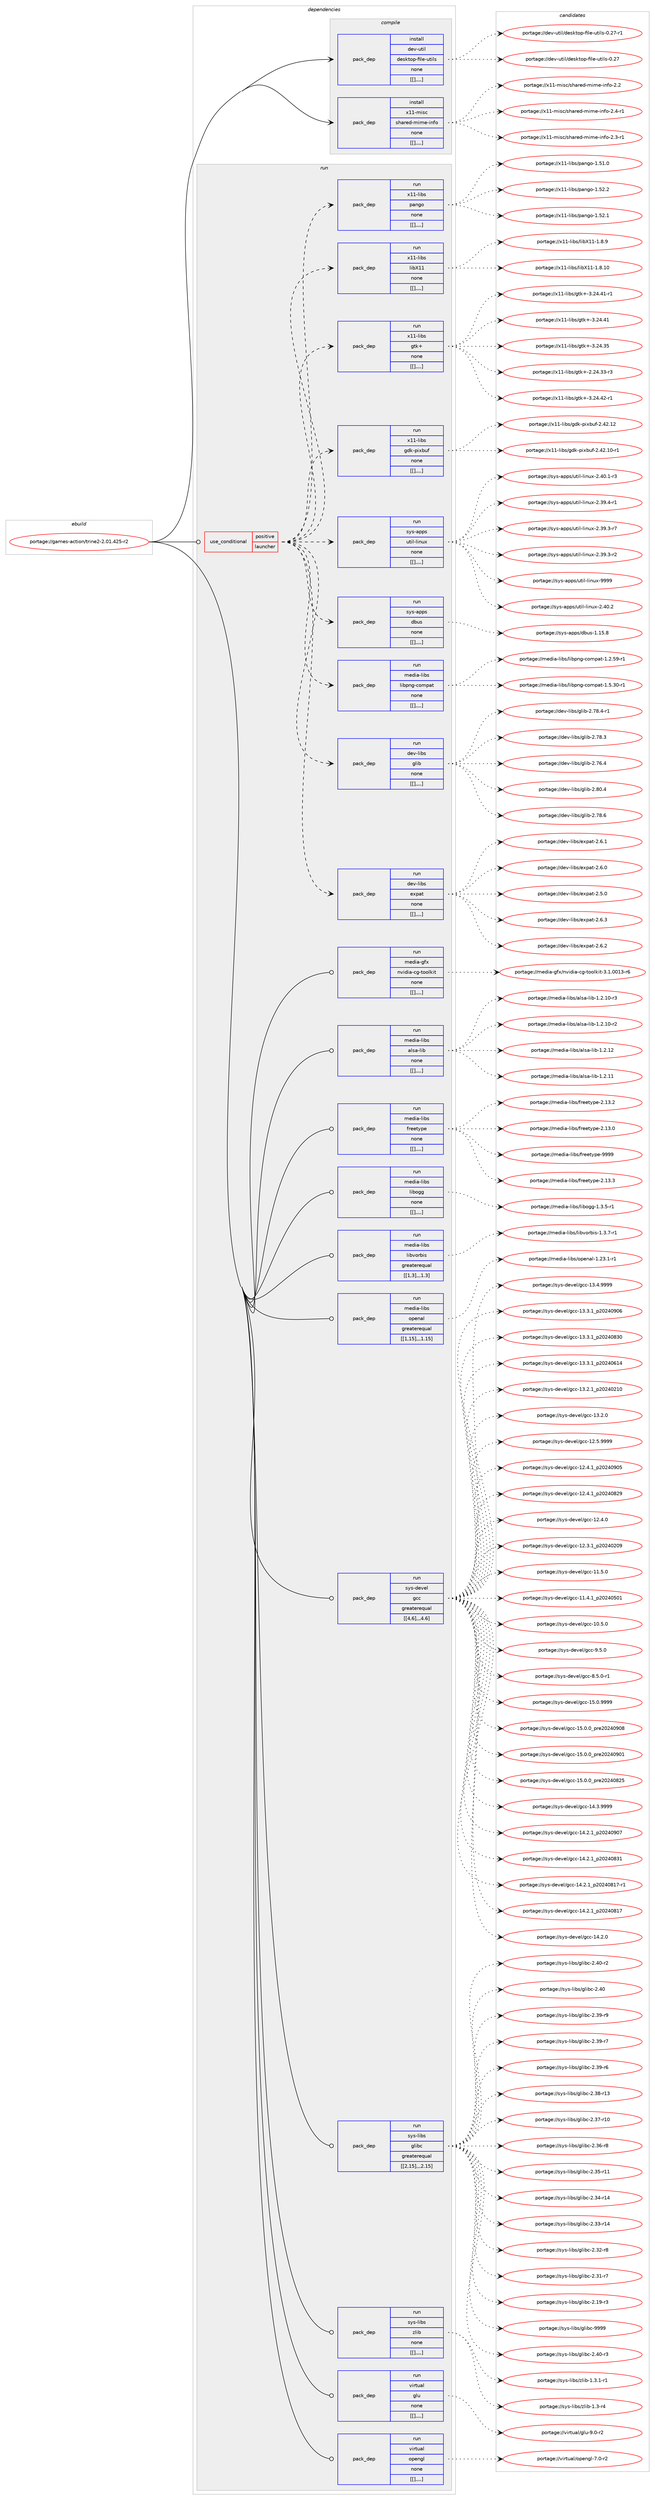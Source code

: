 digraph prolog {

# *************
# Graph options
# *************

newrank=true;
concentrate=true;
compound=true;
graph [rankdir=LR,fontname=Helvetica,fontsize=10,ranksep=1.5];#, ranksep=2.5, nodesep=0.2];
edge  [arrowhead=vee];
node  [fontname=Helvetica,fontsize=10];

# **********
# The ebuild
# **********

subgraph cluster_leftcol {
color=gray;
label=<<i>ebuild</i>>;
id [label="portage://games-action/trine2-2.01.425-r2", color=red, width=4, href="../games-action/trine2-2.01.425-r2.svg"];
}

# ****************
# The dependencies
# ****************

subgraph cluster_midcol {
color=gray;
label=<<i>dependencies</i>>;
subgraph cluster_compile {
fillcolor="#eeeeee";
style=filled;
label=<<i>compile</i>>;
subgraph pack162180 {
dependency228425 [label=<<TABLE BORDER="0" CELLBORDER="1" CELLSPACING="0" CELLPADDING="4" WIDTH="220"><TR><TD ROWSPAN="6" CELLPADDING="30">pack_dep</TD></TR><TR><TD WIDTH="110">install</TD></TR><TR><TD>dev-util</TD></TR><TR><TD>desktop-file-utils</TD></TR><TR><TD>none</TD></TR><TR><TD>[[],,,,]</TD></TR></TABLE>>, shape=none, color=blue];
}
id:e -> dependency228425:w [weight=20,style="solid",arrowhead="vee"];
subgraph pack162181 {
dependency228426 [label=<<TABLE BORDER="0" CELLBORDER="1" CELLSPACING="0" CELLPADDING="4" WIDTH="220"><TR><TD ROWSPAN="6" CELLPADDING="30">pack_dep</TD></TR><TR><TD WIDTH="110">install</TD></TR><TR><TD>x11-misc</TD></TR><TR><TD>shared-mime-info</TD></TR><TR><TD>none</TD></TR><TR><TD>[[],,,,]</TD></TR></TABLE>>, shape=none, color=blue];
}
id:e -> dependency228426:w [weight=20,style="solid",arrowhead="vee"];
}
subgraph cluster_compileandrun {
fillcolor="#eeeeee";
style=filled;
label=<<i>compile and run</i>>;
}
subgraph cluster_run {
fillcolor="#eeeeee";
style=filled;
label=<<i>run</i>>;
subgraph cond64773 {
dependency228427 [label=<<TABLE BORDER="0" CELLBORDER="1" CELLSPACING="0" CELLPADDING="4"><TR><TD ROWSPAN="3" CELLPADDING="10">use_conditional</TD></TR><TR><TD>positive</TD></TR><TR><TD>launcher</TD></TR></TABLE>>, shape=none, color=red];
subgraph pack162182 {
dependency228428 [label=<<TABLE BORDER="0" CELLBORDER="1" CELLSPACING="0" CELLPADDING="4" WIDTH="220"><TR><TD ROWSPAN="6" CELLPADDING="30">pack_dep</TD></TR><TR><TD WIDTH="110">run</TD></TR><TR><TD>dev-libs</TD></TR><TR><TD>expat</TD></TR><TR><TD>none</TD></TR><TR><TD>[[],,,,]</TD></TR></TABLE>>, shape=none, color=blue];
}
dependency228427:e -> dependency228428:w [weight=20,style="dashed",arrowhead="vee"];
subgraph pack162183 {
dependency228429 [label=<<TABLE BORDER="0" CELLBORDER="1" CELLSPACING="0" CELLPADDING="4" WIDTH="220"><TR><TD ROWSPAN="6" CELLPADDING="30">pack_dep</TD></TR><TR><TD WIDTH="110">run</TD></TR><TR><TD>dev-libs</TD></TR><TR><TD>glib</TD></TR><TR><TD>none</TD></TR><TR><TD>[[],,,,]</TD></TR></TABLE>>, shape=none, color=blue];
}
dependency228427:e -> dependency228429:w [weight=20,style="dashed",arrowhead="vee"];
subgraph pack162184 {
dependency228430 [label=<<TABLE BORDER="0" CELLBORDER="1" CELLSPACING="0" CELLPADDING="4" WIDTH="220"><TR><TD ROWSPAN="6" CELLPADDING="30">pack_dep</TD></TR><TR><TD WIDTH="110">run</TD></TR><TR><TD>media-libs</TD></TR><TR><TD>libpng-compat</TD></TR><TR><TD>none</TD></TR><TR><TD>[[],,,,]</TD></TR></TABLE>>, shape=none, color=blue];
}
dependency228427:e -> dependency228430:w [weight=20,style="dashed",arrowhead="vee"];
subgraph pack162185 {
dependency228431 [label=<<TABLE BORDER="0" CELLBORDER="1" CELLSPACING="0" CELLPADDING="4" WIDTH="220"><TR><TD ROWSPAN="6" CELLPADDING="30">pack_dep</TD></TR><TR><TD WIDTH="110">run</TD></TR><TR><TD>sys-apps</TD></TR><TR><TD>dbus</TD></TR><TR><TD>none</TD></TR><TR><TD>[[],,,,]</TD></TR></TABLE>>, shape=none, color=blue];
}
dependency228427:e -> dependency228431:w [weight=20,style="dashed",arrowhead="vee"];
subgraph pack162186 {
dependency228432 [label=<<TABLE BORDER="0" CELLBORDER="1" CELLSPACING="0" CELLPADDING="4" WIDTH="220"><TR><TD ROWSPAN="6" CELLPADDING="30">pack_dep</TD></TR><TR><TD WIDTH="110">run</TD></TR><TR><TD>sys-apps</TD></TR><TR><TD>util-linux</TD></TR><TR><TD>none</TD></TR><TR><TD>[[],,,,]</TD></TR></TABLE>>, shape=none, color=blue];
}
dependency228427:e -> dependency228432:w [weight=20,style="dashed",arrowhead="vee"];
subgraph pack162187 {
dependency228433 [label=<<TABLE BORDER="0" CELLBORDER="1" CELLSPACING="0" CELLPADDING="4" WIDTH="220"><TR><TD ROWSPAN="6" CELLPADDING="30">pack_dep</TD></TR><TR><TD WIDTH="110">run</TD></TR><TR><TD>x11-libs</TD></TR><TR><TD>gdk-pixbuf</TD></TR><TR><TD>none</TD></TR><TR><TD>[[],,,,]</TD></TR></TABLE>>, shape=none, color=blue];
}
dependency228427:e -> dependency228433:w [weight=20,style="dashed",arrowhead="vee"];
subgraph pack162188 {
dependency228434 [label=<<TABLE BORDER="0" CELLBORDER="1" CELLSPACING="0" CELLPADDING="4" WIDTH="220"><TR><TD ROWSPAN="6" CELLPADDING="30">pack_dep</TD></TR><TR><TD WIDTH="110">run</TD></TR><TR><TD>x11-libs</TD></TR><TR><TD>gtk+</TD></TR><TR><TD>none</TD></TR><TR><TD>[[],,,,]</TD></TR></TABLE>>, shape=none, color=blue];
}
dependency228427:e -> dependency228434:w [weight=20,style="dashed",arrowhead="vee"];
subgraph pack162189 {
dependency228435 [label=<<TABLE BORDER="0" CELLBORDER="1" CELLSPACING="0" CELLPADDING="4" WIDTH="220"><TR><TD ROWSPAN="6" CELLPADDING="30">pack_dep</TD></TR><TR><TD WIDTH="110">run</TD></TR><TR><TD>x11-libs</TD></TR><TR><TD>libX11</TD></TR><TR><TD>none</TD></TR><TR><TD>[[],,,,]</TD></TR></TABLE>>, shape=none, color=blue];
}
dependency228427:e -> dependency228435:w [weight=20,style="dashed",arrowhead="vee"];
subgraph pack162190 {
dependency228436 [label=<<TABLE BORDER="0" CELLBORDER="1" CELLSPACING="0" CELLPADDING="4" WIDTH="220"><TR><TD ROWSPAN="6" CELLPADDING="30">pack_dep</TD></TR><TR><TD WIDTH="110">run</TD></TR><TR><TD>x11-libs</TD></TR><TR><TD>pango</TD></TR><TR><TD>none</TD></TR><TR><TD>[[],,,,]</TD></TR></TABLE>>, shape=none, color=blue];
}
dependency228427:e -> dependency228436:w [weight=20,style="dashed",arrowhead="vee"];
}
id:e -> dependency228427:w [weight=20,style="solid",arrowhead="odot"];
subgraph pack162191 {
dependency228437 [label=<<TABLE BORDER="0" CELLBORDER="1" CELLSPACING="0" CELLPADDING="4" WIDTH="220"><TR><TD ROWSPAN="6" CELLPADDING="30">pack_dep</TD></TR><TR><TD WIDTH="110">run</TD></TR><TR><TD>media-gfx</TD></TR><TR><TD>nvidia-cg-toolkit</TD></TR><TR><TD>none</TD></TR><TR><TD>[[],,,,]</TD></TR></TABLE>>, shape=none, color=blue];
}
id:e -> dependency228437:w [weight=20,style="solid",arrowhead="odot"];
subgraph pack162192 {
dependency228438 [label=<<TABLE BORDER="0" CELLBORDER="1" CELLSPACING="0" CELLPADDING="4" WIDTH="220"><TR><TD ROWSPAN="6" CELLPADDING="30">pack_dep</TD></TR><TR><TD WIDTH="110">run</TD></TR><TR><TD>media-libs</TD></TR><TR><TD>alsa-lib</TD></TR><TR><TD>none</TD></TR><TR><TD>[[],,,,]</TD></TR></TABLE>>, shape=none, color=blue];
}
id:e -> dependency228438:w [weight=20,style="solid",arrowhead="odot"];
subgraph pack162193 {
dependency228439 [label=<<TABLE BORDER="0" CELLBORDER="1" CELLSPACING="0" CELLPADDING="4" WIDTH="220"><TR><TD ROWSPAN="6" CELLPADDING="30">pack_dep</TD></TR><TR><TD WIDTH="110">run</TD></TR><TR><TD>media-libs</TD></TR><TR><TD>freetype</TD></TR><TR><TD>none</TD></TR><TR><TD>[[],,,,]</TD></TR></TABLE>>, shape=none, color=blue];
}
id:e -> dependency228439:w [weight=20,style="solid",arrowhead="odot"];
subgraph pack162194 {
dependency228440 [label=<<TABLE BORDER="0" CELLBORDER="1" CELLSPACING="0" CELLPADDING="4" WIDTH="220"><TR><TD ROWSPAN="6" CELLPADDING="30">pack_dep</TD></TR><TR><TD WIDTH="110">run</TD></TR><TR><TD>media-libs</TD></TR><TR><TD>libogg</TD></TR><TR><TD>none</TD></TR><TR><TD>[[],,,,]</TD></TR></TABLE>>, shape=none, color=blue];
}
id:e -> dependency228440:w [weight=20,style="solid",arrowhead="odot"];
subgraph pack162195 {
dependency228441 [label=<<TABLE BORDER="0" CELLBORDER="1" CELLSPACING="0" CELLPADDING="4" WIDTH="220"><TR><TD ROWSPAN="6" CELLPADDING="30">pack_dep</TD></TR><TR><TD WIDTH="110">run</TD></TR><TR><TD>media-libs</TD></TR><TR><TD>libvorbis</TD></TR><TR><TD>greaterequal</TD></TR><TR><TD>[[1,3],,,1.3]</TD></TR></TABLE>>, shape=none, color=blue];
}
id:e -> dependency228441:w [weight=20,style="solid",arrowhead="odot"];
subgraph pack162196 {
dependency228442 [label=<<TABLE BORDER="0" CELLBORDER="1" CELLSPACING="0" CELLPADDING="4" WIDTH="220"><TR><TD ROWSPAN="6" CELLPADDING="30">pack_dep</TD></TR><TR><TD WIDTH="110">run</TD></TR><TR><TD>media-libs</TD></TR><TR><TD>openal</TD></TR><TR><TD>greaterequal</TD></TR><TR><TD>[[1,15],,,1.15]</TD></TR></TABLE>>, shape=none, color=blue];
}
id:e -> dependency228442:w [weight=20,style="solid",arrowhead="odot"];
subgraph pack162197 {
dependency228443 [label=<<TABLE BORDER="0" CELLBORDER="1" CELLSPACING="0" CELLPADDING="4" WIDTH="220"><TR><TD ROWSPAN="6" CELLPADDING="30">pack_dep</TD></TR><TR><TD WIDTH="110">run</TD></TR><TR><TD>sys-devel</TD></TR><TR><TD>gcc</TD></TR><TR><TD>greaterequal</TD></TR><TR><TD>[[4,6],,,4.6]</TD></TR></TABLE>>, shape=none, color=blue];
}
id:e -> dependency228443:w [weight=20,style="solid",arrowhead="odot"];
subgraph pack162198 {
dependency228444 [label=<<TABLE BORDER="0" CELLBORDER="1" CELLSPACING="0" CELLPADDING="4" WIDTH="220"><TR><TD ROWSPAN="6" CELLPADDING="30">pack_dep</TD></TR><TR><TD WIDTH="110">run</TD></TR><TR><TD>sys-libs</TD></TR><TR><TD>glibc</TD></TR><TR><TD>greaterequal</TD></TR><TR><TD>[[2,15],,,2.15]</TD></TR></TABLE>>, shape=none, color=blue];
}
id:e -> dependency228444:w [weight=20,style="solid",arrowhead="odot"];
subgraph pack162199 {
dependency228445 [label=<<TABLE BORDER="0" CELLBORDER="1" CELLSPACING="0" CELLPADDING="4" WIDTH="220"><TR><TD ROWSPAN="6" CELLPADDING="30">pack_dep</TD></TR><TR><TD WIDTH="110">run</TD></TR><TR><TD>sys-libs</TD></TR><TR><TD>zlib</TD></TR><TR><TD>none</TD></TR><TR><TD>[[],,,,]</TD></TR></TABLE>>, shape=none, color=blue];
}
id:e -> dependency228445:w [weight=20,style="solid",arrowhead="odot"];
subgraph pack162200 {
dependency228446 [label=<<TABLE BORDER="0" CELLBORDER="1" CELLSPACING="0" CELLPADDING="4" WIDTH="220"><TR><TD ROWSPAN="6" CELLPADDING="30">pack_dep</TD></TR><TR><TD WIDTH="110">run</TD></TR><TR><TD>virtual</TD></TR><TR><TD>glu</TD></TR><TR><TD>none</TD></TR><TR><TD>[[],,,,]</TD></TR></TABLE>>, shape=none, color=blue];
}
id:e -> dependency228446:w [weight=20,style="solid",arrowhead="odot"];
subgraph pack162201 {
dependency228447 [label=<<TABLE BORDER="0" CELLBORDER="1" CELLSPACING="0" CELLPADDING="4" WIDTH="220"><TR><TD ROWSPAN="6" CELLPADDING="30">pack_dep</TD></TR><TR><TD WIDTH="110">run</TD></TR><TR><TD>virtual</TD></TR><TR><TD>opengl</TD></TR><TR><TD>none</TD></TR><TR><TD>[[],,,,]</TD></TR></TABLE>>, shape=none, color=blue];
}
id:e -> dependency228447:w [weight=20,style="solid",arrowhead="odot"];
}
}

# **************
# The candidates
# **************

subgraph cluster_choices {
rank=same;
color=gray;
label=<<i>candidates</i>>;

subgraph choice162180 {
color=black;
nodesep=1;
choice1001011184511711610510847100101115107116111112451021051081014511711610510811545484650554511449 [label="portage://dev-util/desktop-file-utils-0.27-r1", color=red, width=4,href="../dev-util/desktop-file-utils-0.27-r1.svg"];
choice100101118451171161051084710010111510711611111245102105108101451171161051081154548465055 [label="portage://dev-util/desktop-file-utils-0.27", color=red, width=4,href="../dev-util/desktop-file-utils-0.27.svg"];
dependency228425:e -> choice1001011184511711610510847100101115107116111112451021051081014511711610510811545484650554511449:w [style=dotted,weight="100"];
dependency228425:e -> choice100101118451171161051084710010111510711611111245102105108101451171161051081154548465055:w [style=dotted,weight="100"];
}
subgraph choice162181 {
color=black;
nodesep=1;
choice1204949451091051159947115104971141011004510910510910145105110102111455046524511449 [label="portage://x11-misc/shared-mime-info-2.4-r1", color=red, width=4,href="../x11-misc/shared-mime-info-2.4-r1.svg"];
choice1204949451091051159947115104971141011004510910510910145105110102111455046514511449 [label="portage://x11-misc/shared-mime-info-2.3-r1", color=red, width=4,href="../x11-misc/shared-mime-info-2.3-r1.svg"];
choice120494945109105115994711510497114101100451091051091014510511010211145504650 [label="portage://x11-misc/shared-mime-info-2.2", color=red, width=4,href="../x11-misc/shared-mime-info-2.2.svg"];
dependency228426:e -> choice1204949451091051159947115104971141011004510910510910145105110102111455046524511449:w [style=dotted,weight="100"];
dependency228426:e -> choice1204949451091051159947115104971141011004510910510910145105110102111455046514511449:w [style=dotted,weight="100"];
dependency228426:e -> choice120494945109105115994711510497114101100451091051091014510511010211145504650:w [style=dotted,weight="100"];
}
subgraph choice162182 {
color=black;
nodesep=1;
choice10010111845108105981154710112011297116455046544651 [label="portage://dev-libs/expat-2.6.3", color=red, width=4,href="../dev-libs/expat-2.6.3.svg"];
choice10010111845108105981154710112011297116455046544650 [label="portage://dev-libs/expat-2.6.2", color=red, width=4,href="../dev-libs/expat-2.6.2.svg"];
choice10010111845108105981154710112011297116455046544649 [label="portage://dev-libs/expat-2.6.1", color=red, width=4,href="../dev-libs/expat-2.6.1.svg"];
choice10010111845108105981154710112011297116455046544648 [label="portage://dev-libs/expat-2.6.0", color=red, width=4,href="../dev-libs/expat-2.6.0.svg"];
choice10010111845108105981154710112011297116455046534648 [label="portage://dev-libs/expat-2.5.0", color=red, width=4,href="../dev-libs/expat-2.5.0.svg"];
dependency228428:e -> choice10010111845108105981154710112011297116455046544651:w [style=dotted,weight="100"];
dependency228428:e -> choice10010111845108105981154710112011297116455046544650:w [style=dotted,weight="100"];
dependency228428:e -> choice10010111845108105981154710112011297116455046544649:w [style=dotted,weight="100"];
dependency228428:e -> choice10010111845108105981154710112011297116455046544648:w [style=dotted,weight="100"];
dependency228428:e -> choice10010111845108105981154710112011297116455046534648:w [style=dotted,weight="100"];
}
subgraph choice162183 {
color=black;
nodesep=1;
choice1001011184510810598115471031081059845504656484652 [label="portage://dev-libs/glib-2.80.4", color=red, width=4,href="../dev-libs/glib-2.80.4.svg"];
choice1001011184510810598115471031081059845504655564654 [label="portage://dev-libs/glib-2.78.6", color=red, width=4,href="../dev-libs/glib-2.78.6.svg"];
choice10010111845108105981154710310810598455046555646524511449 [label="portage://dev-libs/glib-2.78.4-r1", color=red, width=4,href="../dev-libs/glib-2.78.4-r1.svg"];
choice1001011184510810598115471031081059845504655564651 [label="portage://dev-libs/glib-2.78.3", color=red, width=4,href="../dev-libs/glib-2.78.3.svg"];
choice1001011184510810598115471031081059845504655544652 [label="portage://dev-libs/glib-2.76.4", color=red, width=4,href="../dev-libs/glib-2.76.4.svg"];
dependency228429:e -> choice1001011184510810598115471031081059845504656484652:w [style=dotted,weight="100"];
dependency228429:e -> choice1001011184510810598115471031081059845504655564654:w [style=dotted,weight="100"];
dependency228429:e -> choice10010111845108105981154710310810598455046555646524511449:w [style=dotted,weight="100"];
dependency228429:e -> choice1001011184510810598115471031081059845504655564651:w [style=dotted,weight="100"];
dependency228429:e -> choice1001011184510810598115471031081059845504655544652:w [style=dotted,weight="100"];
}
subgraph choice162184 {
color=black;
nodesep=1;
choice1091011001059745108105981154710810598112110103459911110911297116454946534651484511449 [label="portage://media-libs/libpng-compat-1.5.30-r1", color=red, width=4,href="../media-libs/libpng-compat-1.5.30-r1.svg"];
choice1091011001059745108105981154710810598112110103459911110911297116454946504653574511449 [label="portage://media-libs/libpng-compat-1.2.59-r1", color=red, width=4,href="../media-libs/libpng-compat-1.2.59-r1.svg"];
dependency228430:e -> choice1091011001059745108105981154710810598112110103459911110911297116454946534651484511449:w [style=dotted,weight="100"];
dependency228430:e -> choice1091011001059745108105981154710810598112110103459911110911297116454946504653574511449:w [style=dotted,weight="100"];
}
subgraph choice162185 {
color=black;
nodesep=1;
choice1151211154597112112115471009811711545494649534656 [label="portage://sys-apps/dbus-1.15.8", color=red, width=4,href="../sys-apps/dbus-1.15.8.svg"];
dependency228431:e -> choice1151211154597112112115471009811711545494649534656:w [style=dotted,weight="100"];
}
subgraph choice162186 {
color=black;
nodesep=1;
choice115121115459711211211547117116105108451081051101171204557575757 [label="portage://sys-apps/util-linux-9999", color=red, width=4,href="../sys-apps/util-linux-9999.svg"];
choice1151211154597112112115471171161051084510810511011712045504652484650 [label="portage://sys-apps/util-linux-2.40.2", color=red, width=4,href="../sys-apps/util-linux-2.40.2.svg"];
choice11512111545971121121154711711610510845108105110117120455046524846494511451 [label="portage://sys-apps/util-linux-2.40.1-r3", color=red, width=4,href="../sys-apps/util-linux-2.40.1-r3.svg"];
choice11512111545971121121154711711610510845108105110117120455046515746524511449 [label="portage://sys-apps/util-linux-2.39.4-r1", color=red, width=4,href="../sys-apps/util-linux-2.39.4-r1.svg"];
choice11512111545971121121154711711610510845108105110117120455046515746514511455 [label="portage://sys-apps/util-linux-2.39.3-r7", color=red, width=4,href="../sys-apps/util-linux-2.39.3-r7.svg"];
choice11512111545971121121154711711610510845108105110117120455046515746514511450 [label="portage://sys-apps/util-linux-2.39.3-r2", color=red, width=4,href="../sys-apps/util-linux-2.39.3-r2.svg"];
dependency228432:e -> choice115121115459711211211547117116105108451081051101171204557575757:w [style=dotted,weight="100"];
dependency228432:e -> choice1151211154597112112115471171161051084510810511011712045504652484650:w [style=dotted,weight="100"];
dependency228432:e -> choice11512111545971121121154711711610510845108105110117120455046524846494511451:w [style=dotted,weight="100"];
dependency228432:e -> choice11512111545971121121154711711610510845108105110117120455046515746524511449:w [style=dotted,weight="100"];
dependency228432:e -> choice11512111545971121121154711711610510845108105110117120455046515746514511455:w [style=dotted,weight="100"];
dependency228432:e -> choice11512111545971121121154711711610510845108105110117120455046515746514511450:w [style=dotted,weight="100"];
}
subgraph choice162187 {
color=black;
nodesep=1;
choice120494945108105981154710310010745112105120981171024550465250464950 [label="portage://x11-libs/gdk-pixbuf-2.42.12", color=red, width=4,href="../x11-libs/gdk-pixbuf-2.42.12.svg"];
choice1204949451081059811547103100107451121051209811710245504652504649484511449 [label="portage://x11-libs/gdk-pixbuf-2.42.10-r1", color=red, width=4,href="../x11-libs/gdk-pixbuf-2.42.10-r1.svg"];
dependency228433:e -> choice120494945108105981154710310010745112105120981171024550465250464950:w [style=dotted,weight="100"];
dependency228433:e -> choice1204949451081059811547103100107451121051209811710245504652504649484511449:w [style=dotted,weight="100"];
}
subgraph choice162188 {
color=black;
nodesep=1;
choice12049494510810598115471031161074345514650524652504511449 [label="portage://x11-libs/gtk+-3.24.42-r1", color=red, width=4,href="../x11-libs/gtk+-3.24.42-r1.svg"];
choice12049494510810598115471031161074345514650524652494511449 [label="portage://x11-libs/gtk+-3.24.41-r1", color=red, width=4,href="../x11-libs/gtk+-3.24.41-r1.svg"];
choice1204949451081059811547103116107434551465052465249 [label="portage://x11-libs/gtk+-3.24.41", color=red, width=4,href="../x11-libs/gtk+-3.24.41.svg"];
choice1204949451081059811547103116107434551465052465153 [label="portage://x11-libs/gtk+-3.24.35", color=red, width=4,href="../x11-libs/gtk+-3.24.35.svg"];
choice12049494510810598115471031161074345504650524651514511451 [label="portage://x11-libs/gtk+-2.24.33-r3", color=red, width=4,href="../x11-libs/gtk+-2.24.33-r3.svg"];
dependency228434:e -> choice12049494510810598115471031161074345514650524652504511449:w [style=dotted,weight="100"];
dependency228434:e -> choice12049494510810598115471031161074345514650524652494511449:w [style=dotted,weight="100"];
dependency228434:e -> choice1204949451081059811547103116107434551465052465249:w [style=dotted,weight="100"];
dependency228434:e -> choice1204949451081059811547103116107434551465052465153:w [style=dotted,weight="100"];
dependency228434:e -> choice12049494510810598115471031161074345504650524651514511451:w [style=dotted,weight="100"];
}
subgraph choice162189 {
color=black;
nodesep=1;
choice12049494510810598115471081059888494945494656464948 [label="portage://x11-libs/libX11-1.8.10", color=red, width=4,href="../x11-libs/libX11-1.8.10.svg"];
choice120494945108105981154710810598884949454946564657 [label="portage://x11-libs/libX11-1.8.9", color=red, width=4,href="../x11-libs/libX11-1.8.9.svg"];
dependency228435:e -> choice12049494510810598115471081059888494945494656464948:w [style=dotted,weight="100"];
dependency228435:e -> choice120494945108105981154710810598884949454946564657:w [style=dotted,weight="100"];
}
subgraph choice162190 {
color=black;
nodesep=1;
choice12049494510810598115471129711010311145494653504650 [label="portage://x11-libs/pango-1.52.2", color=red, width=4,href="../x11-libs/pango-1.52.2.svg"];
choice12049494510810598115471129711010311145494653504649 [label="portage://x11-libs/pango-1.52.1", color=red, width=4,href="../x11-libs/pango-1.52.1.svg"];
choice12049494510810598115471129711010311145494653494648 [label="portage://x11-libs/pango-1.51.0", color=red, width=4,href="../x11-libs/pango-1.51.0.svg"];
dependency228436:e -> choice12049494510810598115471129711010311145494653504650:w [style=dotted,weight="100"];
dependency228436:e -> choice12049494510810598115471129711010311145494653504649:w [style=dotted,weight="100"];
dependency228436:e -> choice12049494510810598115471129711010311145494653494648:w [style=dotted,weight="100"];
}
subgraph choice162191 {
color=black;
nodesep=1;
choice109101100105974510310212047110118105100105974599103451161111111081071051164551464946484849514511454 [label="portage://media-gfx/nvidia-cg-toolkit-3.1.0013-r6", color=red, width=4,href="../media-gfx/nvidia-cg-toolkit-3.1.0013-r6.svg"];
dependency228437:e -> choice109101100105974510310212047110118105100105974599103451161111111081071051164551464946484849514511454:w [style=dotted,weight="100"];
}
subgraph choice162192 {
color=black;
nodesep=1;
choice109101100105974510810598115479710811597451081059845494650464950 [label="portage://media-libs/alsa-lib-1.2.12", color=red, width=4,href="../media-libs/alsa-lib-1.2.12.svg"];
choice109101100105974510810598115479710811597451081059845494650464949 [label="portage://media-libs/alsa-lib-1.2.11", color=red, width=4,href="../media-libs/alsa-lib-1.2.11.svg"];
choice1091011001059745108105981154797108115974510810598454946504649484511451 [label="portage://media-libs/alsa-lib-1.2.10-r3", color=red, width=4,href="../media-libs/alsa-lib-1.2.10-r3.svg"];
choice1091011001059745108105981154797108115974510810598454946504649484511450 [label="portage://media-libs/alsa-lib-1.2.10-r2", color=red, width=4,href="../media-libs/alsa-lib-1.2.10-r2.svg"];
dependency228438:e -> choice109101100105974510810598115479710811597451081059845494650464950:w [style=dotted,weight="100"];
dependency228438:e -> choice109101100105974510810598115479710811597451081059845494650464949:w [style=dotted,weight="100"];
dependency228438:e -> choice1091011001059745108105981154797108115974510810598454946504649484511451:w [style=dotted,weight="100"];
dependency228438:e -> choice1091011001059745108105981154797108115974510810598454946504649484511450:w [style=dotted,weight="100"];
}
subgraph choice162193 {
color=black;
nodesep=1;
choice109101100105974510810598115471021141011011161211121014557575757 [label="portage://media-libs/freetype-9999", color=red, width=4,href="../media-libs/freetype-9999.svg"];
choice1091011001059745108105981154710211410110111612111210145504649514651 [label="portage://media-libs/freetype-2.13.3", color=red, width=4,href="../media-libs/freetype-2.13.3.svg"];
choice1091011001059745108105981154710211410110111612111210145504649514650 [label="portage://media-libs/freetype-2.13.2", color=red, width=4,href="../media-libs/freetype-2.13.2.svg"];
choice1091011001059745108105981154710211410110111612111210145504649514648 [label="portage://media-libs/freetype-2.13.0", color=red, width=4,href="../media-libs/freetype-2.13.0.svg"];
dependency228439:e -> choice109101100105974510810598115471021141011011161211121014557575757:w [style=dotted,weight="100"];
dependency228439:e -> choice1091011001059745108105981154710211410110111612111210145504649514651:w [style=dotted,weight="100"];
dependency228439:e -> choice1091011001059745108105981154710211410110111612111210145504649514650:w [style=dotted,weight="100"];
dependency228439:e -> choice1091011001059745108105981154710211410110111612111210145504649514648:w [style=dotted,weight="100"];
}
subgraph choice162194 {
color=black;
nodesep=1;
choice10910110010597451081059811547108105981111031034549465146534511449 [label="portage://media-libs/libogg-1.3.5-r1", color=red, width=4,href="../media-libs/libogg-1.3.5-r1.svg"];
dependency228440:e -> choice10910110010597451081059811547108105981111031034549465146534511449:w [style=dotted,weight="100"];
}
subgraph choice162195 {
color=black;
nodesep=1;
choice1091011001059745108105981154710810598118111114981051154549465146554511449 [label="portage://media-libs/libvorbis-1.3.7-r1", color=red, width=4,href="../media-libs/libvorbis-1.3.7-r1.svg"];
dependency228441:e -> choice1091011001059745108105981154710810598118111114981051154549465146554511449:w [style=dotted,weight="100"];
}
subgraph choice162196 {
color=black;
nodesep=1;
choice1091011001059745108105981154711111210111097108454946505146494511449 [label="portage://media-libs/openal-1.23.1-r1", color=red, width=4,href="../media-libs/openal-1.23.1-r1.svg"];
dependency228442:e -> choice1091011001059745108105981154711111210111097108454946505146494511449:w [style=dotted,weight="100"];
}
subgraph choice162197 {
color=black;
nodesep=1;
choice1151211154510010111810110847103999945495346484657575757 [label="portage://sys-devel/gcc-15.0.9999", color=red, width=4,href="../sys-devel/gcc-15.0.9999.svg"];
choice1151211154510010111810110847103999945495346484648951121141015048505248574856 [label="portage://sys-devel/gcc-15.0.0_pre20240908", color=red, width=4,href="../sys-devel/gcc-15.0.0_pre20240908.svg"];
choice1151211154510010111810110847103999945495346484648951121141015048505248574849 [label="portage://sys-devel/gcc-15.0.0_pre20240901", color=red, width=4,href="../sys-devel/gcc-15.0.0_pre20240901.svg"];
choice1151211154510010111810110847103999945495346484648951121141015048505248565053 [label="portage://sys-devel/gcc-15.0.0_pre20240825", color=red, width=4,href="../sys-devel/gcc-15.0.0_pre20240825.svg"];
choice1151211154510010111810110847103999945495246514657575757 [label="portage://sys-devel/gcc-14.3.9999", color=red, width=4,href="../sys-devel/gcc-14.3.9999.svg"];
choice1151211154510010111810110847103999945495246504649951125048505248574855 [label="portage://sys-devel/gcc-14.2.1_p20240907", color=red, width=4,href="../sys-devel/gcc-14.2.1_p20240907.svg"];
choice1151211154510010111810110847103999945495246504649951125048505248565149 [label="portage://sys-devel/gcc-14.2.1_p20240831", color=red, width=4,href="../sys-devel/gcc-14.2.1_p20240831.svg"];
choice11512111545100101118101108471039999454952465046499511250485052485649554511449 [label="portage://sys-devel/gcc-14.2.1_p20240817-r1", color=red, width=4,href="../sys-devel/gcc-14.2.1_p20240817-r1.svg"];
choice1151211154510010111810110847103999945495246504649951125048505248564955 [label="portage://sys-devel/gcc-14.2.1_p20240817", color=red, width=4,href="../sys-devel/gcc-14.2.1_p20240817.svg"];
choice1151211154510010111810110847103999945495246504648 [label="portage://sys-devel/gcc-14.2.0", color=red, width=4,href="../sys-devel/gcc-14.2.0.svg"];
choice1151211154510010111810110847103999945495146524657575757 [label="portage://sys-devel/gcc-13.4.9999", color=red, width=4,href="../sys-devel/gcc-13.4.9999.svg"];
choice1151211154510010111810110847103999945495146514649951125048505248574854 [label="portage://sys-devel/gcc-13.3.1_p20240906", color=red, width=4,href="../sys-devel/gcc-13.3.1_p20240906.svg"];
choice1151211154510010111810110847103999945495146514649951125048505248565148 [label="portage://sys-devel/gcc-13.3.1_p20240830", color=red, width=4,href="../sys-devel/gcc-13.3.1_p20240830.svg"];
choice1151211154510010111810110847103999945495146514649951125048505248544952 [label="portage://sys-devel/gcc-13.3.1_p20240614", color=red, width=4,href="../sys-devel/gcc-13.3.1_p20240614.svg"];
choice1151211154510010111810110847103999945495146504649951125048505248504948 [label="portage://sys-devel/gcc-13.2.1_p20240210", color=red, width=4,href="../sys-devel/gcc-13.2.1_p20240210.svg"];
choice1151211154510010111810110847103999945495146504648 [label="portage://sys-devel/gcc-13.2.0", color=red, width=4,href="../sys-devel/gcc-13.2.0.svg"];
choice1151211154510010111810110847103999945495046534657575757 [label="portage://sys-devel/gcc-12.5.9999", color=red, width=4,href="../sys-devel/gcc-12.5.9999.svg"];
choice1151211154510010111810110847103999945495046524649951125048505248574853 [label="portage://sys-devel/gcc-12.4.1_p20240905", color=red, width=4,href="../sys-devel/gcc-12.4.1_p20240905.svg"];
choice1151211154510010111810110847103999945495046524649951125048505248565057 [label="portage://sys-devel/gcc-12.4.1_p20240829", color=red, width=4,href="../sys-devel/gcc-12.4.1_p20240829.svg"];
choice1151211154510010111810110847103999945495046524648 [label="portage://sys-devel/gcc-12.4.0", color=red, width=4,href="../sys-devel/gcc-12.4.0.svg"];
choice1151211154510010111810110847103999945495046514649951125048505248504857 [label="portage://sys-devel/gcc-12.3.1_p20240209", color=red, width=4,href="../sys-devel/gcc-12.3.1_p20240209.svg"];
choice1151211154510010111810110847103999945494946534648 [label="portage://sys-devel/gcc-11.5.0", color=red, width=4,href="../sys-devel/gcc-11.5.0.svg"];
choice1151211154510010111810110847103999945494946524649951125048505248534849 [label="portage://sys-devel/gcc-11.4.1_p20240501", color=red, width=4,href="../sys-devel/gcc-11.4.1_p20240501.svg"];
choice1151211154510010111810110847103999945494846534648 [label="portage://sys-devel/gcc-10.5.0", color=red, width=4,href="../sys-devel/gcc-10.5.0.svg"];
choice11512111545100101118101108471039999455746534648 [label="portage://sys-devel/gcc-9.5.0", color=red, width=4,href="../sys-devel/gcc-9.5.0.svg"];
choice115121115451001011181011084710399994556465346484511449 [label="portage://sys-devel/gcc-8.5.0-r1", color=red, width=4,href="../sys-devel/gcc-8.5.0-r1.svg"];
dependency228443:e -> choice1151211154510010111810110847103999945495346484657575757:w [style=dotted,weight="100"];
dependency228443:e -> choice1151211154510010111810110847103999945495346484648951121141015048505248574856:w [style=dotted,weight="100"];
dependency228443:e -> choice1151211154510010111810110847103999945495346484648951121141015048505248574849:w [style=dotted,weight="100"];
dependency228443:e -> choice1151211154510010111810110847103999945495346484648951121141015048505248565053:w [style=dotted,weight="100"];
dependency228443:e -> choice1151211154510010111810110847103999945495246514657575757:w [style=dotted,weight="100"];
dependency228443:e -> choice1151211154510010111810110847103999945495246504649951125048505248574855:w [style=dotted,weight="100"];
dependency228443:e -> choice1151211154510010111810110847103999945495246504649951125048505248565149:w [style=dotted,weight="100"];
dependency228443:e -> choice11512111545100101118101108471039999454952465046499511250485052485649554511449:w [style=dotted,weight="100"];
dependency228443:e -> choice1151211154510010111810110847103999945495246504649951125048505248564955:w [style=dotted,weight="100"];
dependency228443:e -> choice1151211154510010111810110847103999945495246504648:w [style=dotted,weight="100"];
dependency228443:e -> choice1151211154510010111810110847103999945495146524657575757:w [style=dotted,weight="100"];
dependency228443:e -> choice1151211154510010111810110847103999945495146514649951125048505248574854:w [style=dotted,weight="100"];
dependency228443:e -> choice1151211154510010111810110847103999945495146514649951125048505248565148:w [style=dotted,weight="100"];
dependency228443:e -> choice1151211154510010111810110847103999945495146514649951125048505248544952:w [style=dotted,weight="100"];
dependency228443:e -> choice1151211154510010111810110847103999945495146504649951125048505248504948:w [style=dotted,weight="100"];
dependency228443:e -> choice1151211154510010111810110847103999945495146504648:w [style=dotted,weight="100"];
dependency228443:e -> choice1151211154510010111810110847103999945495046534657575757:w [style=dotted,weight="100"];
dependency228443:e -> choice1151211154510010111810110847103999945495046524649951125048505248574853:w [style=dotted,weight="100"];
dependency228443:e -> choice1151211154510010111810110847103999945495046524649951125048505248565057:w [style=dotted,weight="100"];
dependency228443:e -> choice1151211154510010111810110847103999945495046524648:w [style=dotted,weight="100"];
dependency228443:e -> choice1151211154510010111810110847103999945495046514649951125048505248504857:w [style=dotted,weight="100"];
dependency228443:e -> choice1151211154510010111810110847103999945494946534648:w [style=dotted,weight="100"];
dependency228443:e -> choice1151211154510010111810110847103999945494946524649951125048505248534849:w [style=dotted,weight="100"];
dependency228443:e -> choice1151211154510010111810110847103999945494846534648:w [style=dotted,weight="100"];
dependency228443:e -> choice11512111545100101118101108471039999455746534648:w [style=dotted,weight="100"];
dependency228443:e -> choice115121115451001011181011084710399994556465346484511449:w [style=dotted,weight="100"];
}
subgraph choice162198 {
color=black;
nodesep=1;
choice11512111545108105981154710310810598994557575757 [label="portage://sys-libs/glibc-9999", color=red, width=4,href="../sys-libs/glibc-9999.svg"];
choice115121115451081059811547103108105989945504652484511451 [label="portage://sys-libs/glibc-2.40-r3", color=red, width=4,href="../sys-libs/glibc-2.40-r3.svg"];
choice115121115451081059811547103108105989945504652484511450 [label="portage://sys-libs/glibc-2.40-r2", color=red, width=4,href="../sys-libs/glibc-2.40-r2.svg"];
choice11512111545108105981154710310810598994550465248 [label="portage://sys-libs/glibc-2.40", color=red, width=4,href="../sys-libs/glibc-2.40.svg"];
choice115121115451081059811547103108105989945504651574511457 [label="portage://sys-libs/glibc-2.39-r9", color=red, width=4,href="../sys-libs/glibc-2.39-r9.svg"];
choice115121115451081059811547103108105989945504651574511455 [label="portage://sys-libs/glibc-2.39-r7", color=red, width=4,href="../sys-libs/glibc-2.39-r7.svg"];
choice115121115451081059811547103108105989945504651574511454 [label="portage://sys-libs/glibc-2.39-r6", color=red, width=4,href="../sys-libs/glibc-2.39-r6.svg"];
choice11512111545108105981154710310810598994550465156451144951 [label="portage://sys-libs/glibc-2.38-r13", color=red, width=4,href="../sys-libs/glibc-2.38-r13.svg"];
choice11512111545108105981154710310810598994550465155451144948 [label="portage://sys-libs/glibc-2.37-r10", color=red, width=4,href="../sys-libs/glibc-2.37-r10.svg"];
choice115121115451081059811547103108105989945504651544511456 [label="portage://sys-libs/glibc-2.36-r8", color=red, width=4,href="../sys-libs/glibc-2.36-r8.svg"];
choice11512111545108105981154710310810598994550465153451144949 [label="portage://sys-libs/glibc-2.35-r11", color=red, width=4,href="../sys-libs/glibc-2.35-r11.svg"];
choice11512111545108105981154710310810598994550465152451144952 [label="portage://sys-libs/glibc-2.34-r14", color=red, width=4,href="../sys-libs/glibc-2.34-r14.svg"];
choice11512111545108105981154710310810598994550465151451144952 [label="portage://sys-libs/glibc-2.33-r14", color=red, width=4,href="../sys-libs/glibc-2.33-r14.svg"];
choice115121115451081059811547103108105989945504651504511456 [label="portage://sys-libs/glibc-2.32-r8", color=red, width=4,href="../sys-libs/glibc-2.32-r8.svg"];
choice115121115451081059811547103108105989945504651494511455 [label="portage://sys-libs/glibc-2.31-r7", color=red, width=4,href="../sys-libs/glibc-2.31-r7.svg"];
choice115121115451081059811547103108105989945504649574511451 [label="portage://sys-libs/glibc-2.19-r3", color=red, width=4,href="../sys-libs/glibc-2.19-r3.svg"];
dependency228444:e -> choice11512111545108105981154710310810598994557575757:w [style=dotted,weight="100"];
dependency228444:e -> choice115121115451081059811547103108105989945504652484511451:w [style=dotted,weight="100"];
dependency228444:e -> choice115121115451081059811547103108105989945504652484511450:w [style=dotted,weight="100"];
dependency228444:e -> choice11512111545108105981154710310810598994550465248:w [style=dotted,weight="100"];
dependency228444:e -> choice115121115451081059811547103108105989945504651574511457:w [style=dotted,weight="100"];
dependency228444:e -> choice115121115451081059811547103108105989945504651574511455:w [style=dotted,weight="100"];
dependency228444:e -> choice115121115451081059811547103108105989945504651574511454:w [style=dotted,weight="100"];
dependency228444:e -> choice11512111545108105981154710310810598994550465156451144951:w [style=dotted,weight="100"];
dependency228444:e -> choice11512111545108105981154710310810598994550465155451144948:w [style=dotted,weight="100"];
dependency228444:e -> choice115121115451081059811547103108105989945504651544511456:w [style=dotted,weight="100"];
dependency228444:e -> choice11512111545108105981154710310810598994550465153451144949:w [style=dotted,weight="100"];
dependency228444:e -> choice11512111545108105981154710310810598994550465152451144952:w [style=dotted,weight="100"];
dependency228444:e -> choice11512111545108105981154710310810598994550465151451144952:w [style=dotted,weight="100"];
dependency228444:e -> choice115121115451081059811547103108105989945504651504511456:w [style=dotted,weight="100"];
dependency228444:e -> choice115121115451081059811547103108105989945504651494511455:w [style=dotted,weight="100"];
dependency228444:e -> choice115121115451081059811547103108105989945504649574511451:w [style=dotted,weight="100"];
}
subgraph choice162199 {
color=black;
nodesep=1;
choice115121115451081059811547122108105984549465146494511449 [label="portage://sys-libs/zlib-1.3.1-r1", color=red, width=4,href="../sys-libs/zlib-1.3.1-r1.svg"];
choice11512111545108105981154712210810598454946514511452 [label="portage://sys-libs/zlib-1.3-r4", color=red, width=4,href="../sys-libs/zlib-1.3-r4.svg"];
dependency228445:e -> choice115121115451081059811547122108105984549465146494511449:w [style=dotted,weight="100"];
dependency228445:e -> choice11512111545108105981154712210810598454946514511452:w [style=dotted,weight="100"];
}
subgraph choice162200 {
color=black;
nodesep=1;
choice1181051141161179710847103108117455746484511450 [label="portage://virtual/glu-9.0-r2", color=red, width=4,href="../virtual/glu-9.0-r2.svg"];
dependency228446:e -> choice1181051141161179710847103108117455746484511450:w [style=dotted,weight="100"];
}
subgraph choice162201 {
color=black;
nodesep=1;
choice1181051141161179710847111112101110103108455546484511450 [label="portage://virtual/opengl-7.0-r2", color=red, width=4,href="../virtual/opengl-7.0-r2.svg"];
dependency228447:e -> choice1181051141161179710847111112101110103108455546484511450:w [style=dotted,weight="100"];
}
}

}
